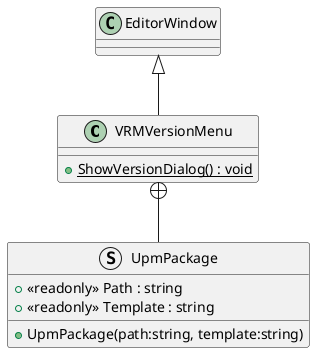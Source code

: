 @startuml
class VRMVersionMenu {
    + {static} ShowVersionDialog() : void
}
struct UpmPackage {
    + <<readonly>> Path : string
    + <<readonly>> Template : string
    + UpmPackage(path:string, template:string)
}
EditorWindow <|-- VRMVersionMenu
VRMVersionMenu +-- UpmPackage
@enduml
